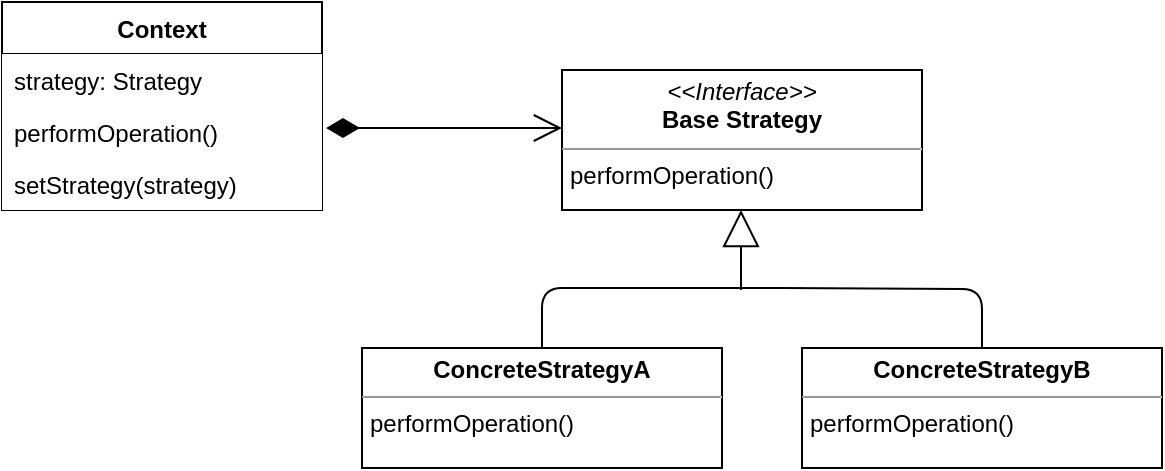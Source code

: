 <mxfile version="14.6.13" type="device"><diagram id="jHvl2IXxqs6xkOs3Czhm" name="Page-1"><mxGraphModel dx="946" dy="610" grid="1" gridSize="10" guides="1" tooltips="1" connect="1" arrows="1" fold="1" page="1" pageScale="1" pageWidth="827" pageHeight="1169" math="0" shadow="0"><root><mxCell id="0"/><mxCell id="1" parent="0"/><mxCell id="m5e7IiQ2uoqFj8mJIPEA-5" value="Context" style="swimlane;fontStyle=1;align=center;verticalAlign=top;childLayout=stackLayout;horizontal=1;startSize=26;horizontalStack=0;resizeParent=1;resizeParentMax=0;resizeLast=0;collapsible=1;marginBottom=0;" vertex="1" parent="1"><mxGeometry x="160" y="117" width="160" height="104" as="geometry"/></mxCell><mxCell id="m5e7IiQ2uoqFj8mJIPEA-6" value="strategy: Strategy" style="text;strokeColor=none;align=left;verticalAlign=top;spacingLeft=4;spacingRight=4;overflow=hidden;rotatable=0;points=[[0,0.5],[1,0.5]];portConstraint=eastwest;fillColor=#ffffff;" vertex="1" parent="m5e7IiQ2uoqFj8mJIPEA-5"><mxGeometry y="26" width="160" height="26" as="geometry"/></mxCell><mxCell id="m5e7IiQ2uoqFj8mJIPEA-15" value="performOperation()" style="text;strokeColor=none;align=left;verticalAlign=top;spacingLeft=4;spacingRight=4;overflow=hidden;rotatable=0;points=[[0,0.5],[1,0.5]];portConstraint=eastwest;fillColor=#ffffff;" vertex="1" parent="m5e7IiQ2uoqFj8mJIPEA-5"><mxGeometry y="52" width="160" height="26" as="geometry"/></mxCell><mxCell id="m5e7IiQ2uoqFj8mJIPEA-8" value="setStrategy(strategy)" style="text;strokeColor=none;align=left;verticalAlign=top;spacingLeft=4;spacingRight=4;overflow=hidden;rotatable=0;points=[[0,0.5],[1,0.5]];portConstraint=eastwest;fillColor=#ffffff;" vertex="1" parent="m5e7IiQ2uoqFj8mJIPEA-5"><mxGeometry y="78" width="160" height="26" as="geometry"/></mxCell><mxCell id="m5e7IiQ2uoqFj8mJIPEA-14" value="&lt;p style=&quot;margin: 0px ; margin-top: 4px ; text-align: center&quot;&gt;&lt;i&gt;&amp;lt;&amp;lt;Interface&amp;gt;&amp;gt;&lt;/i&gt;&lt;br&gt;&lt;b&gt;Base Strategy&lt;/b&gt;&lt;/p&gt;&lt;hr size=&quot;1&quot;&gt;&lt;p style=&quot;margin: 0px ; margin-left: 4px&quot;&gt;performOperation()&lt;br&gt;&lt;/p&gt;" style="verticalAlign=top;align=left;overflow=fill;fontSize=12;fontFamily=Helvetica;html=1;" vertex="1" parent="1"><mxGeometry x="440" y="151" width="180" height="70" as="geometry"/></mxCell><mxCell id="m5e7IiQ2uoqFj8mJIPEA-16" value="&lt;p style=&quot;margin: 0px ; margin-top: 4px ; text-align: center&quot;&gt;&lt;b&gt;ConcreteStrategyB&lt;/b&gt;&lt;/p&gt;&lt;hr size=&quot;1&quot;&gt;&lt;p style=&quot;margin: 0px ; margin-left: 4px&quot;&gt;performOperation()&lt;br&gt;&lt;/p&gt;" style="verticalAlign=top;align=left;overflow=fill;fontSize=12;fontFamily=Helvetica;html=1;" vertex="1" parent="1"><mxGeometry x="560" y="290" width="180" height="60" as="geometry"/></mxCell><mxCell id="m5e7IiQ2uoqFj8mJIPEA-17" value="&lt;p style=&quot;margin: 0px ; margin-top: 4px ; text-align: center&quot;&gt;&lt;b&gt;ConcreteStrategyA&lt;/b&gt;&lt;/p&gt;&lt;hr size=&quot;1&quot;&gt;&lt;p style=&quot;margin: 0px ; margin-left: 4px&quot;&gt;performOperation()&lt;br&gt;&lt;/p&gt;" style="verticalAlign=top;align=left;overflow=fill;fontSize=12;fontFamily=Helvetica;html=1;" vertex="1" parent="1"><mxGeometry x="340" y="290" width="180" height="60" as="geometry"/></mxCell><mxCell id="m5e7IiQ2uoqFj8mJIPEA-19" value="" style="endArrow=open;html=1;endSize=12;startArrow=diamondThin;startSize=14;startFill=1;edgeStyle=orthogonalEdgeStyle;align=left;verticalAlign=bottom;" edge="1" parent="1"><mxGeometry x="-1" y="3" relative="1" as="geometry"><mxPoint x="322" y="180" as="sourcePoint"/><mxPoint x="440" y="180" as="targetPoint"/></mxGeometry></mxCell><mxCell id="m5e7IiQ2uoqFj8mJIPEA-20" value="" style="endArrow=none;html=1;edgeStyle=orthogonalEdgeStyle;exitX=0.5;exitY=0;exitDx=0;exitDy=0;" edge="1" parent="1" source="m5e7IiQ2uoqFj8mJIPEA-17"><mxGeometry relative="1" as="geometry"><mxPoint x="390" y="250" as="sourcePoint"/><mxPoint x="550" y="260" as="targetPoint"/><Array as="points"><mxPoint x="430" y="260"/><mxPoint x="540" y="260"/></Array></mxGeometry></mxCell><mxCell id="m5e7IiQ2uoqFj8mJIPEA-23" value="" style="endArrow=none;html=1;edgeStyle=orthogonalEdgeStyle;entryX=0.5;entryY=0;entryDx=0;entryDy=0;" edge="1" parent="1" target="m5e7IiQ2uoqFj8mJIPEA-16"><mxGeometry relative="1" as="geometry"><mxPoint x="550" y="260" as="sourcePoint"/><mxPoint x="740" y="260" as="targetPoint"/></mxGeometry></mxCell><mxCell id="m5e7IiQ2uoqFj8mJIPEA-27" value="" style="endArrow=block;endSize=16;endFill=0;html=1;" edge="1" parent="1"><mxGeometry width="160" relative="1" as="geometry"><mxPoint x="529.5" y="261" as="sourcePoint"/><mxPoint x="529.5" y="221" as="targetPoint"/></mxGeometry></mxCell></root></mxGraphModel></diagram></mxfile>